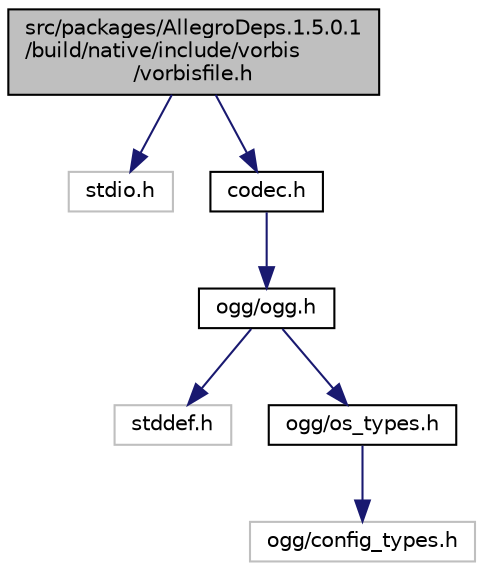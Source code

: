 digraph "src/packages/AllegroDeps.1.5.0.1/build/native/include/vorbis/vorbisfile.h"
{
  edge [fontname="Helvetica",fontsize="10",labelfontname="Helvetica",labelfontsize="10"];
  node [fontname="Helvetica",fontsize="10",shape=record];
  Node0 [label="src/packages/AllegroDeps.1.5.0.1\l/build/native/include/vorbis\l/vorbisfile.h",height=0.2,width=0.4,color="black", fillcolor="grey75", style="filled", fontcolor="black"];
  Node0 -> Node1 [color="midnightblue",fontsize="10",style="solid",fontname="Helvetica"];
  Node1 [label="stdio.h",height=0.2,width=0.4,color="grey75", fillcolor="white", style="filled"];
  Node0 -> Node2 [color="midnightblue",fontsize="10",style="solid",fontname="Helvetica"];
  Node2 [label="codec.h",height=0.2,width=0.4,color="black", fillcolor="white", style="filled",URL="$vorbis_2codec_8h.html"];
  Node2 -> Node3 [color="midnightblue",fontsize="10",style="solid",fontname="Helvetica"];
  Node3 [label="ogg/ogg.h",height=0.2,width=0.4,color="black", fillcolor="white", style="filled",URL="$ogg_8h.html"];
  Node3 -> Node4 [color="midnightblue",fontsize="10",style="solid",fontname="Helvetica"];
  Node4 [label="stddef.h",height=0.2,width=0.4,color="grey75", fillcolor="white", style="filled"];
  Node3 -> Node5 [color="midnightblue",fontsize="10",style="solid",fontname="Helvetica"];
  Node5 [label="ogg/os_types.h",height=0.2,width=0.4,color="black", fillcolor="white", style="filled",URL="$os__types_8h.html"];
  Node5 -> Node6 [color="midnightblue",fontsize="10",style="solid",fontname="Helvetica"];
  Node6 [label="ogg/config_types.h",height=0.2,width=0.4,color="grey75", fillcolor="white", style="filled"];
}
